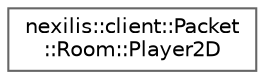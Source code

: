 digraph "Graphical Class Hierarchy"
{
 // LATEX_PDF_SIZE
  bgcolor="transparent";
  edge [fontname=Helvetica,fontsize=10,labelfontname=Helvetica,labelfontsize=10];
  node [fontname=Helvetica,fontsize=10,shape=box,height=0.2,width=0.4];
  rankdir="LR";
  Node0 [id="Node000000",label="nexilis::client::Packet\l::Room::Player2D",height=0.2,width=0.4,color="grey40", fillcolor="white", style="filled",URL="$da/dfc/classnexilis_1_1client_1_1Packet_1_1Room_1_1Player2D.html",tooltip=" "];
}

